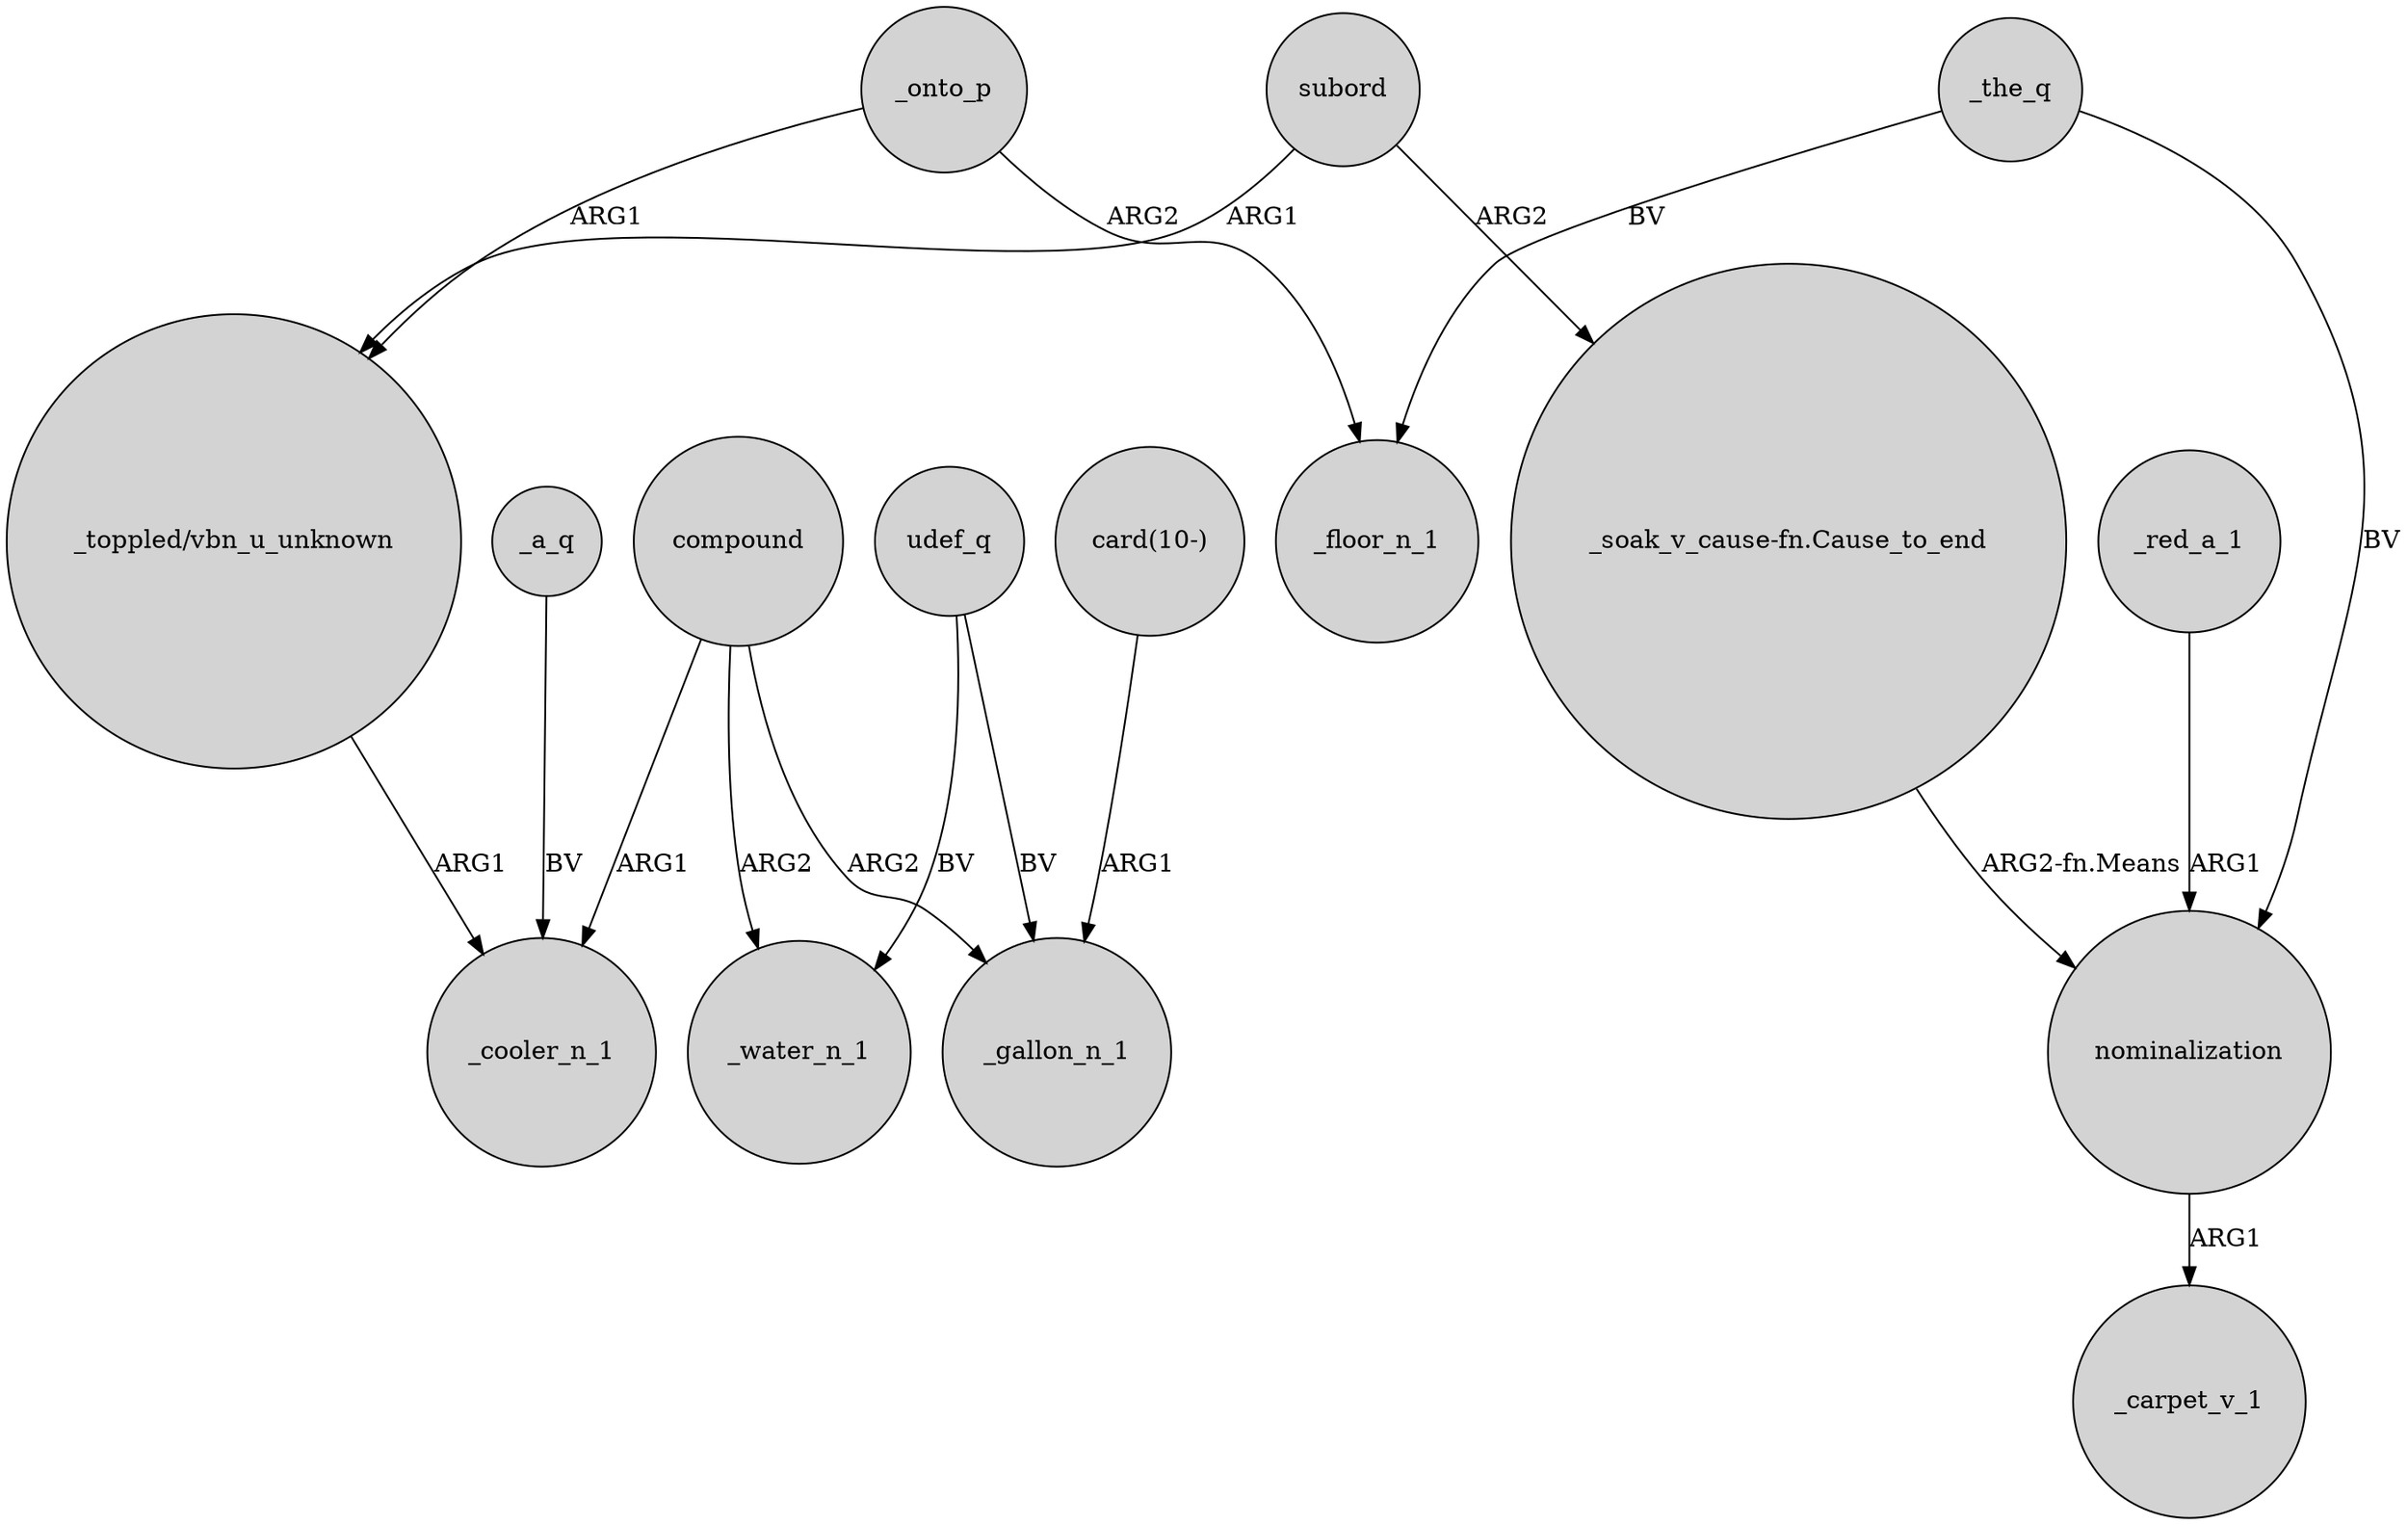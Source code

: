 digraph {
	node [shape=circle style=filled]
	subord -> "_toppled/vbn_u_unknown" [label=ARG1]
	_the_q -> nominalization [label=BV]
	udef_q -> _water_n_1 [label=BV]
	compound -> _gallon_n_1 [label=ARG2]
	"card(10-)" -> _gallon_n_1 [label=ARG1]
	"_soak_v_cause-fn.Cause_to_end" -> nominalization [label="ARG2-fn.Means"]
	compound -> _water_n_1 [label=ARG2]
	udef_q -> _gallon_n_1 [label=BV]
	_a_q -> _cooler_n_1 [label=BV]
	compound -> _cooler_n_1 [label=ARG1]
	nominalization -> _carpet_v_1 [label=ARG1]
	_the_q -> _floor_n_1 [label=BV]
	_onto_p -> "_toppled/vbn_u_unknown" [label=ARG1]
	subord -> "_soak_v_cause-fn.Cause_to_end" [label=ARG2]
	"_toppled/vbn_u_unknown" -> _cooler_n_1 [label=ARG1]
	_red_a_1 -> nominalization [label=ARG1]
	_onto_p -> _floor_n_1 [label=ARG2]
}
